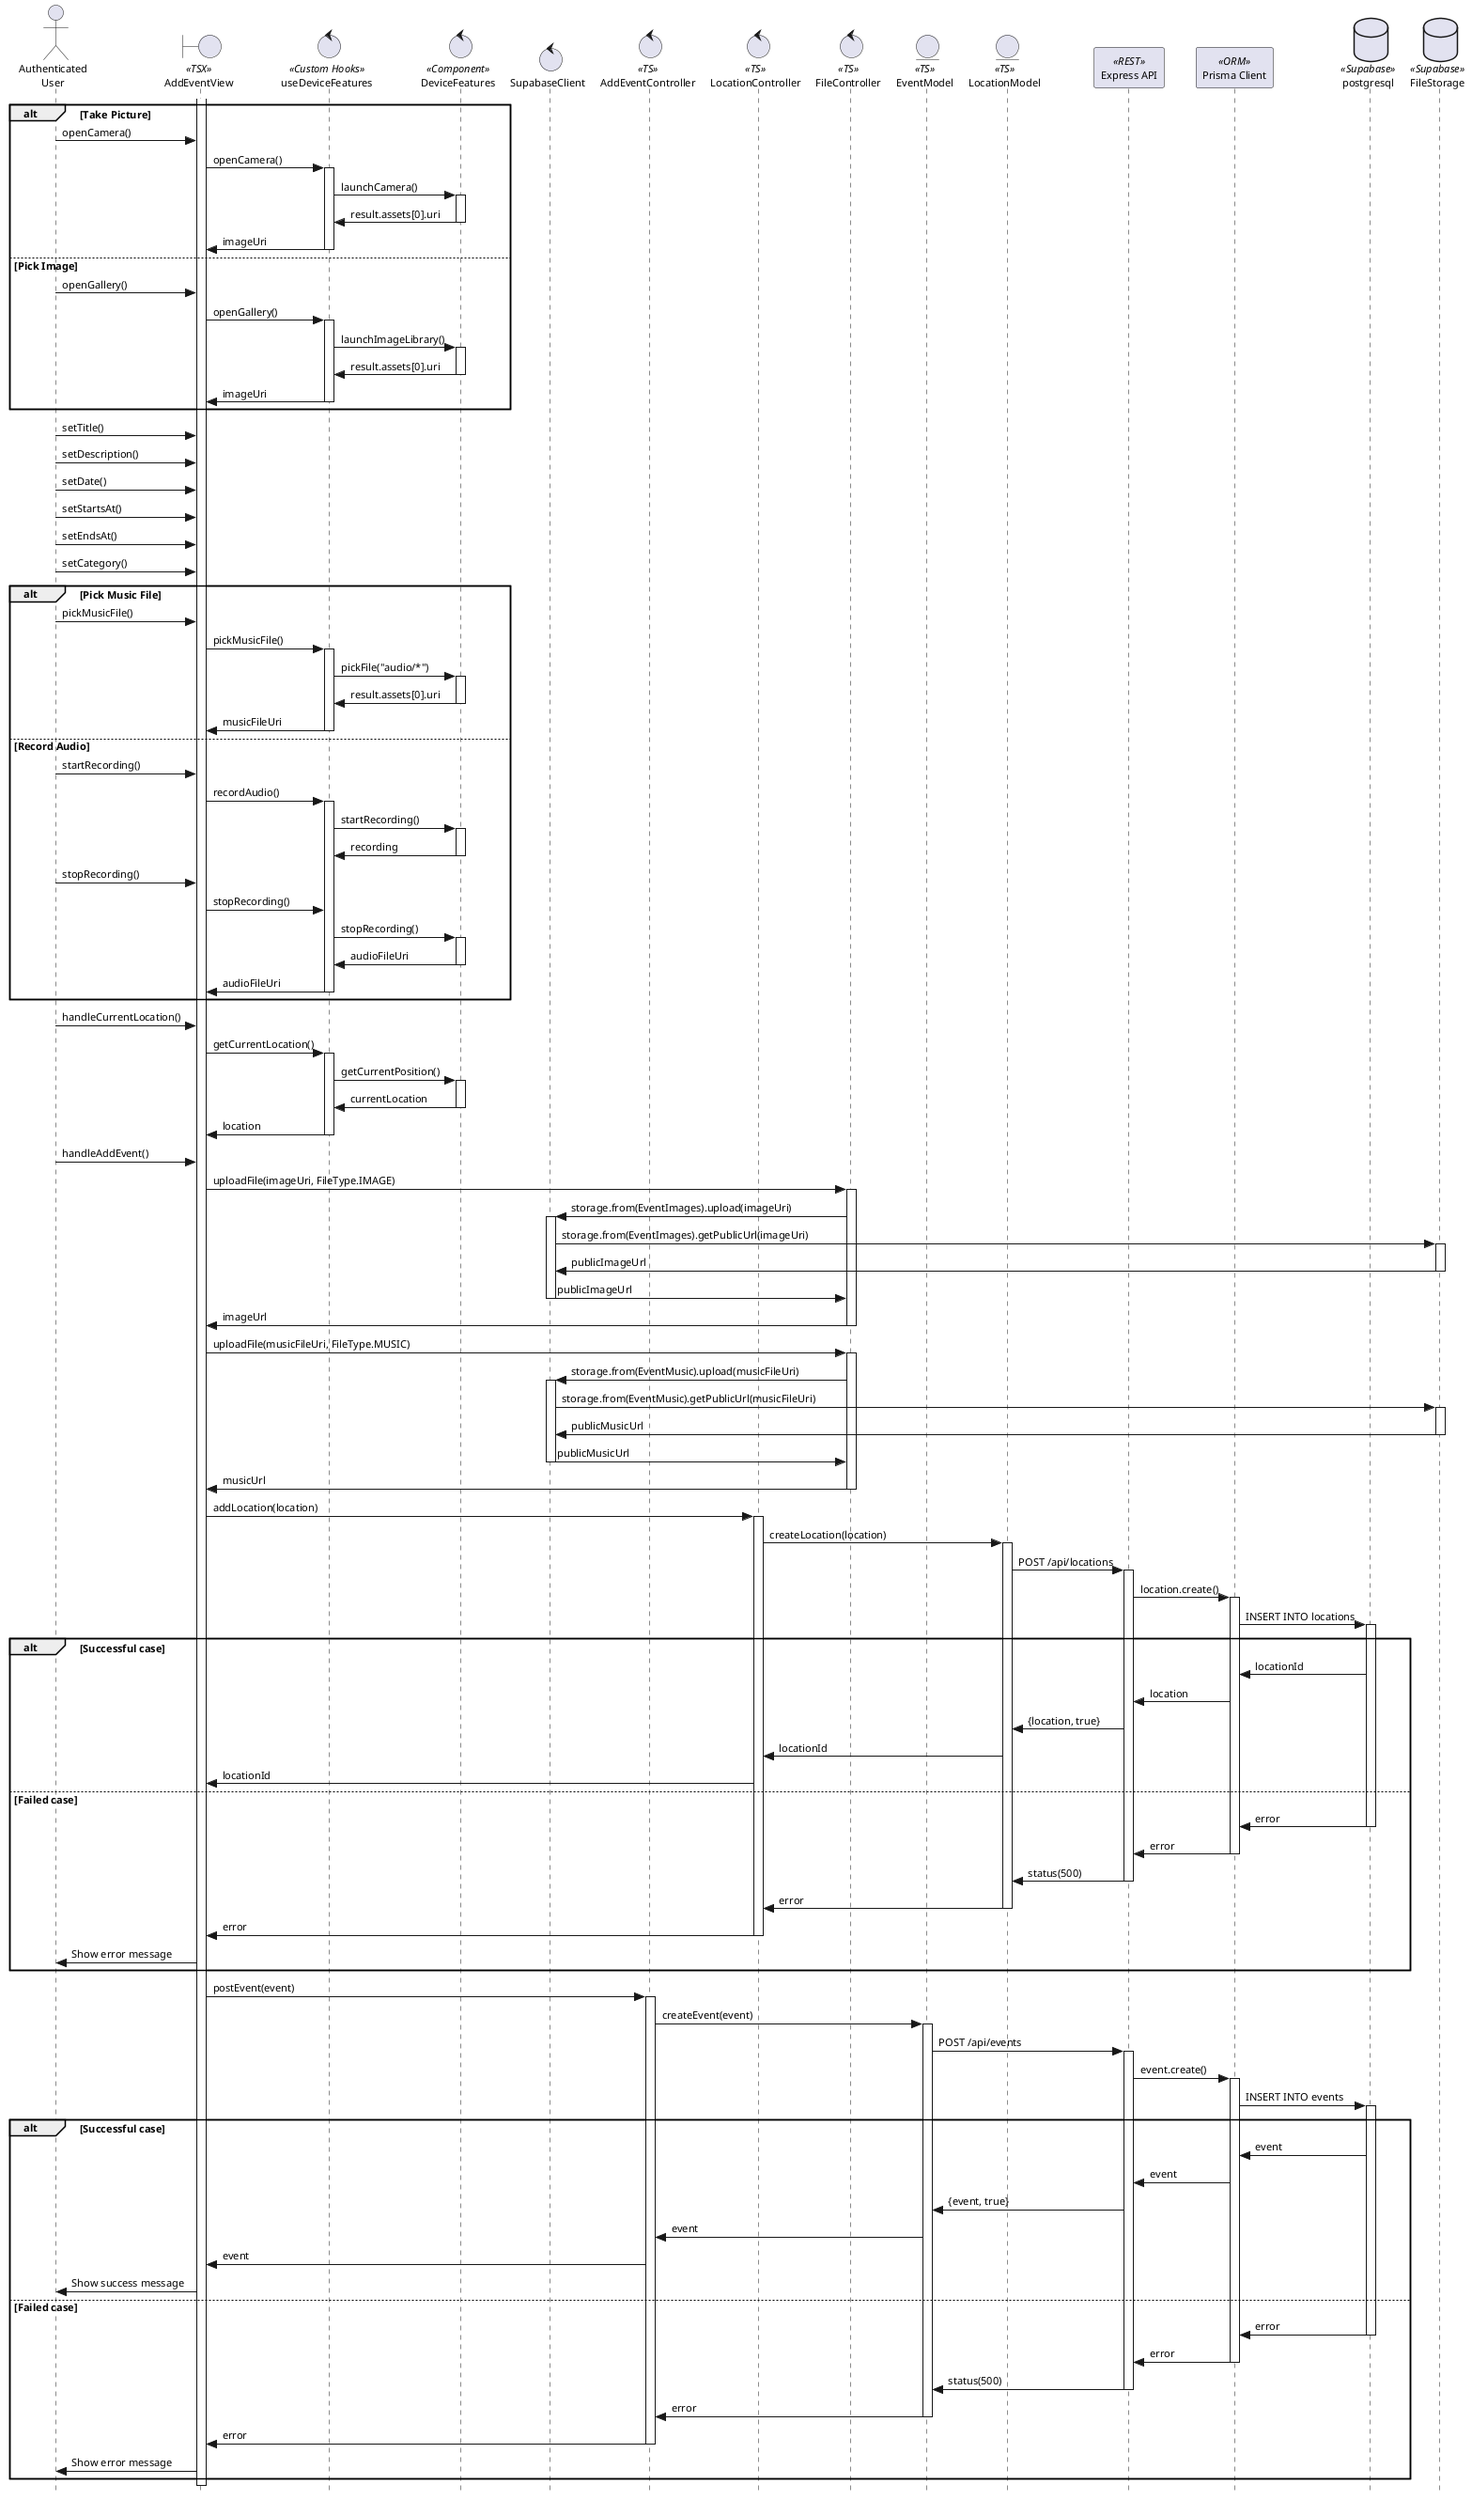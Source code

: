 @startuml InteractionSequenceDiagramMinified
skinparam style strictuml
skinparam defaultFontSize 11
skinparam stereotypePosition top

actor "Authenticated\nUser" as AuthenticatedUser

boundary "AddEventView" as AddEventView << TSX >>

control "useDeviceFeatures" as useDeviceFeatures << Custom Hooks >>
control "DeviceFeatures" as NativeFeatures << Component >>
control "SupabaseClient" as SupabaseClient

control "AddEventController" as AddEventController << TS >>
control "LocationController" as LocationController << TS >>
control "FileController" as FileController << TS >>

entity "EventModel" as EventModel << TS >>
entity "LocationModel" as LocationModel << TS >>

participant "Express API" as API << REST >>
participant "Prisma Client" as prisma << ORM >>

database "postgresql" as postgresql << Supabase >>
database "FileStorage" as supabase << Supabase >>

activate AddEventView

alt Take Picture
    AuthenticatedUser -> AddEventView : openCamera()
    AddEventView -> useDeviceFeatures : openCamera()
    activate useDeviceFeatures
    useDeviceFeatures -> NativeFeatures : launchCamera()
    activate NativeFeatures
    NativeFeatures -> useDeviceFeatures : result.assets[0].uri
    deactivate NativeFeatures
    useDeviceFeatures -> AddEventView : imageUri
    deactivate useDeviceFeatures
else Pick Image
    AuthenticatedUser -> AddEventView : openGallery()
    AddEventView -> useDeviceFeatures : openGallery()
    activate useDeviceFeatures
    useDeviceFeatures -> NativeFeatures : launchImageLibrary()
    activate NativeFeatures
    NativeFeatures -> useDeviceFeatures : result.assets[0].uri
    deactivate NativeFeatures
    useDeviceFeatures -> AddEventView : imageUri
    deactivate useDeviceFeatures
end

AuthenticatedUser -> AddEventView : setTitle()
AuthenticatedUser -> AddEventView : setDescription()
AuthenticatedUser -> AddEventView : setDate()
AuthenticatedUser -> AddEventView : setStartsAt()
AuthenticatedUser -> AddEventView : setEndsAt()
AuthenticatedUser -> AddEventView : setCategory()

alt Pick Music File
    AuthenticatedUser -> AddEventView : pickMusicFile()
    AddEventView -> useDeviceFeatures : pickMusicFile()
    activate useDeviceFeatures
    useDeviceFeatures -> NativeFeatures : pickFile("audio/*")
    activate NativeFeatures
    NativeFeatures -> useDeviceFeatures : result.assets[0].uri
    deactivate NativeFeatures
    useDeviceFeatures -> AddEventView : musicFileUri
    deactivate useDeviceFeatures
else Record Audio
    AuthenticatedUser -> AddEventView : startRecording()
    AddEventView -> useDeviceFeatures : recordAudio()
    activate useDeviceFeatures
    useDeviceFeatures -> NativeFeatures : startRecording()
    activate NativeFeatures
    NativeFeatures -> useDeviceFeatures : recording
    deactivate NativeFeatures
    AuthenticatedUser -> AddEventView : stopRecording()
    AddEventView -> useDeviceFeatures : stopRecording()
    useDeviceFeatures -> NativeFeatures : stopRecording()
    activate NativeFeatures
    NativeFeatures -> useDeviceFeatures : audioFileUri
    deactivate NativeFeatures
    useDeviceFeatures -> AddEventView : audioFileUri
    deactivate useDeviceFeatures
end

AuthenticatedUser -> AddEventView : handleCurrentLocation()
AddEventView -> useDeviceFeatures : getCurrentLocation()
activate useDeviceFeatures
useDeviceFeatures -> NativeFeatures : getCurrentPosition()
activate NativeFeatures
NativeFeatures -> useDeviceFeatures : currentLocation
deactivate NativeFeatures
useDeviceFeatures -> AddEventView : location
deactivate useDeviceFeatures

AuthenticatedUser -> AddEventView : handleAddEvent()

AddEventView -> FileController : uploadFile(imageUri, FileType.IMAGE)
activate FileController
FileController -> SupabaseClient : storage.from(EventImages).upload(imageUri)
activate SupabaseClient
SupabaseClient -> supabase : storage.from(EventImages).getPublicUrl(imageUri)
activate supabase
supabase -> SupabaseClient : publicImageUrl
deactivate supabase
SupabaseClient -> FileController : publicImageUrl
deactivate SupabaseClient
FileController -> AddEventView : imageUrl
deactivate FileController

AddEventView -> FileController : uploadFile(musicFileUri, FileType.MUSIC)
activate FileController
FileController -> SupabaseClient : storage.from(EventMusic).upload(musicFileUri)
activate SupabaseClient
SupabaseClient -> supabase : storage.from(EventMusic).getPublicUrl(musicFileUri)
activate supabase
supabase -> SupabaseClient : publicMusicUrl
deactivate supabase
SupabaseClient -> FileController : publicMusicUrl
deactivate SupabaseClient
FileController -> AddEventView : musicUrl
deactivate FileController


' Location 
AddEventView -> LocationController : addLocation(location)
activate LocationController
LocationController -> LocationModel : createLocation(location)
activate LocationModel

LocationModel -> API : POST /api/locations
activate API
API -> prisma : location.create()
activate prisma
prisma -> postgresql : INSERT INTO locations
activate postgresql

alt Successful case
    postgresql -> prisma : locationId
    prisma -> API : location
    API -> LocationModel : {location, true}
    LocationModel -> LocationController : locationId
    LocationController -> AddEventView : locationId
else Failed case
    postgresql -> prisma : error
    deactivate postgresql
    prisma -> API : error
    deactivate prisma
    API -> LocationModel : status(500)
    deactivate API
    LocationModel -> LocationController : error
    deactivate LocationModel
    LocationController -> AddEventView : error
    deactivate LocationController
    AddEventView -> AuthenticatedUser : Show error message
end


' Event
AddEventView -> AddEventController : postEvent(event)
activate AddEventController

AddEventController -> EventModel : createEvent(event)
activate EventModel

EventModel -> API : POST /api/events
activate API
API -> prisma : event.create()
activate prisma
prisma -> postgresql : INSERT INTO events
activate postgresql

alt Successful case
    postgresql -> prisma : event

    prisma -> API : event

    API -> EventModel : {event, true}

    EventModel -> AddEventController : event

    AddEventController -> AddEventView : event

    AddEventView -> AuthenticatedUser : Show success message
else Failed case
    postgresql -> prisma : error
    deactivate postgresql
    prisma -> API : error
    deactivate prisma
    API -> EventModel : status(500)
    deactivate API
    EventModel -> AddEventController : error
    deactivate EventModel
    AddEventController -> AddEventView : error
    deactivate AddEventController
    AddEventView -> AuthenticatedUser : Show error message
end
deactivate AddEventView

@enduml








